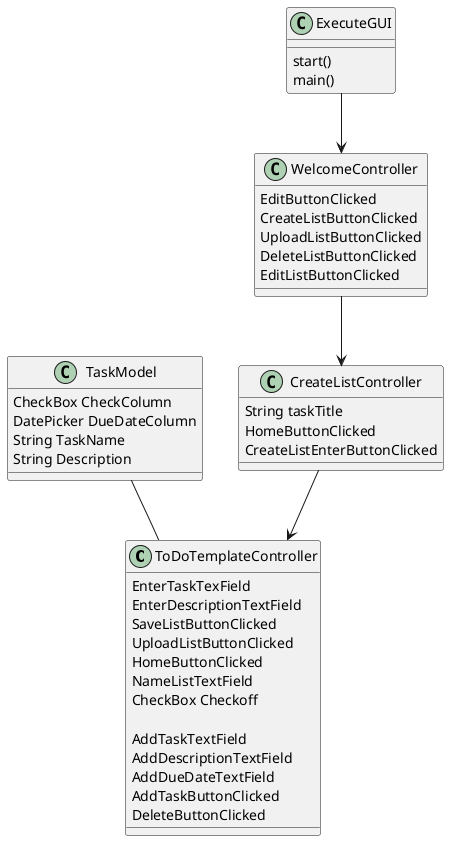 @startuml
Class ToDoTemplateController{

EnterTaskTexField
EnterDescriptionTextField
SaveListButtonClicked
UploadListButtonClicked
HomeButtonClicked
NameListTextField
CheckBox Checkoff

AddTaskTextField
AddDescriptionTextField
AddDueDateTextField
AddTaskButtonClicked
DeleteButtonClicked
}

Class TaskModel{
CheckBox CheckColumn
DatePicker DueDateColumn
String TaskName
String Description
}

Class WelcomeController{

EditButtonClicked
CreateListButtonClicked
UploadListButtonClicked
DeleteListButtonClicked
EditListButtonClicked
}

Class CreateListController{
String taskTitle
HomeButtonClicked
CreateListEnterButtonClicked
}


Class ExecuteGUI{
start()
main()
}

WelcomeController-->CreateListController
CreateListController-->ToDoTemplateController
ExecuteGUI-->WelcomeController

TaskModel--ToDoTemplateController






@enduml
